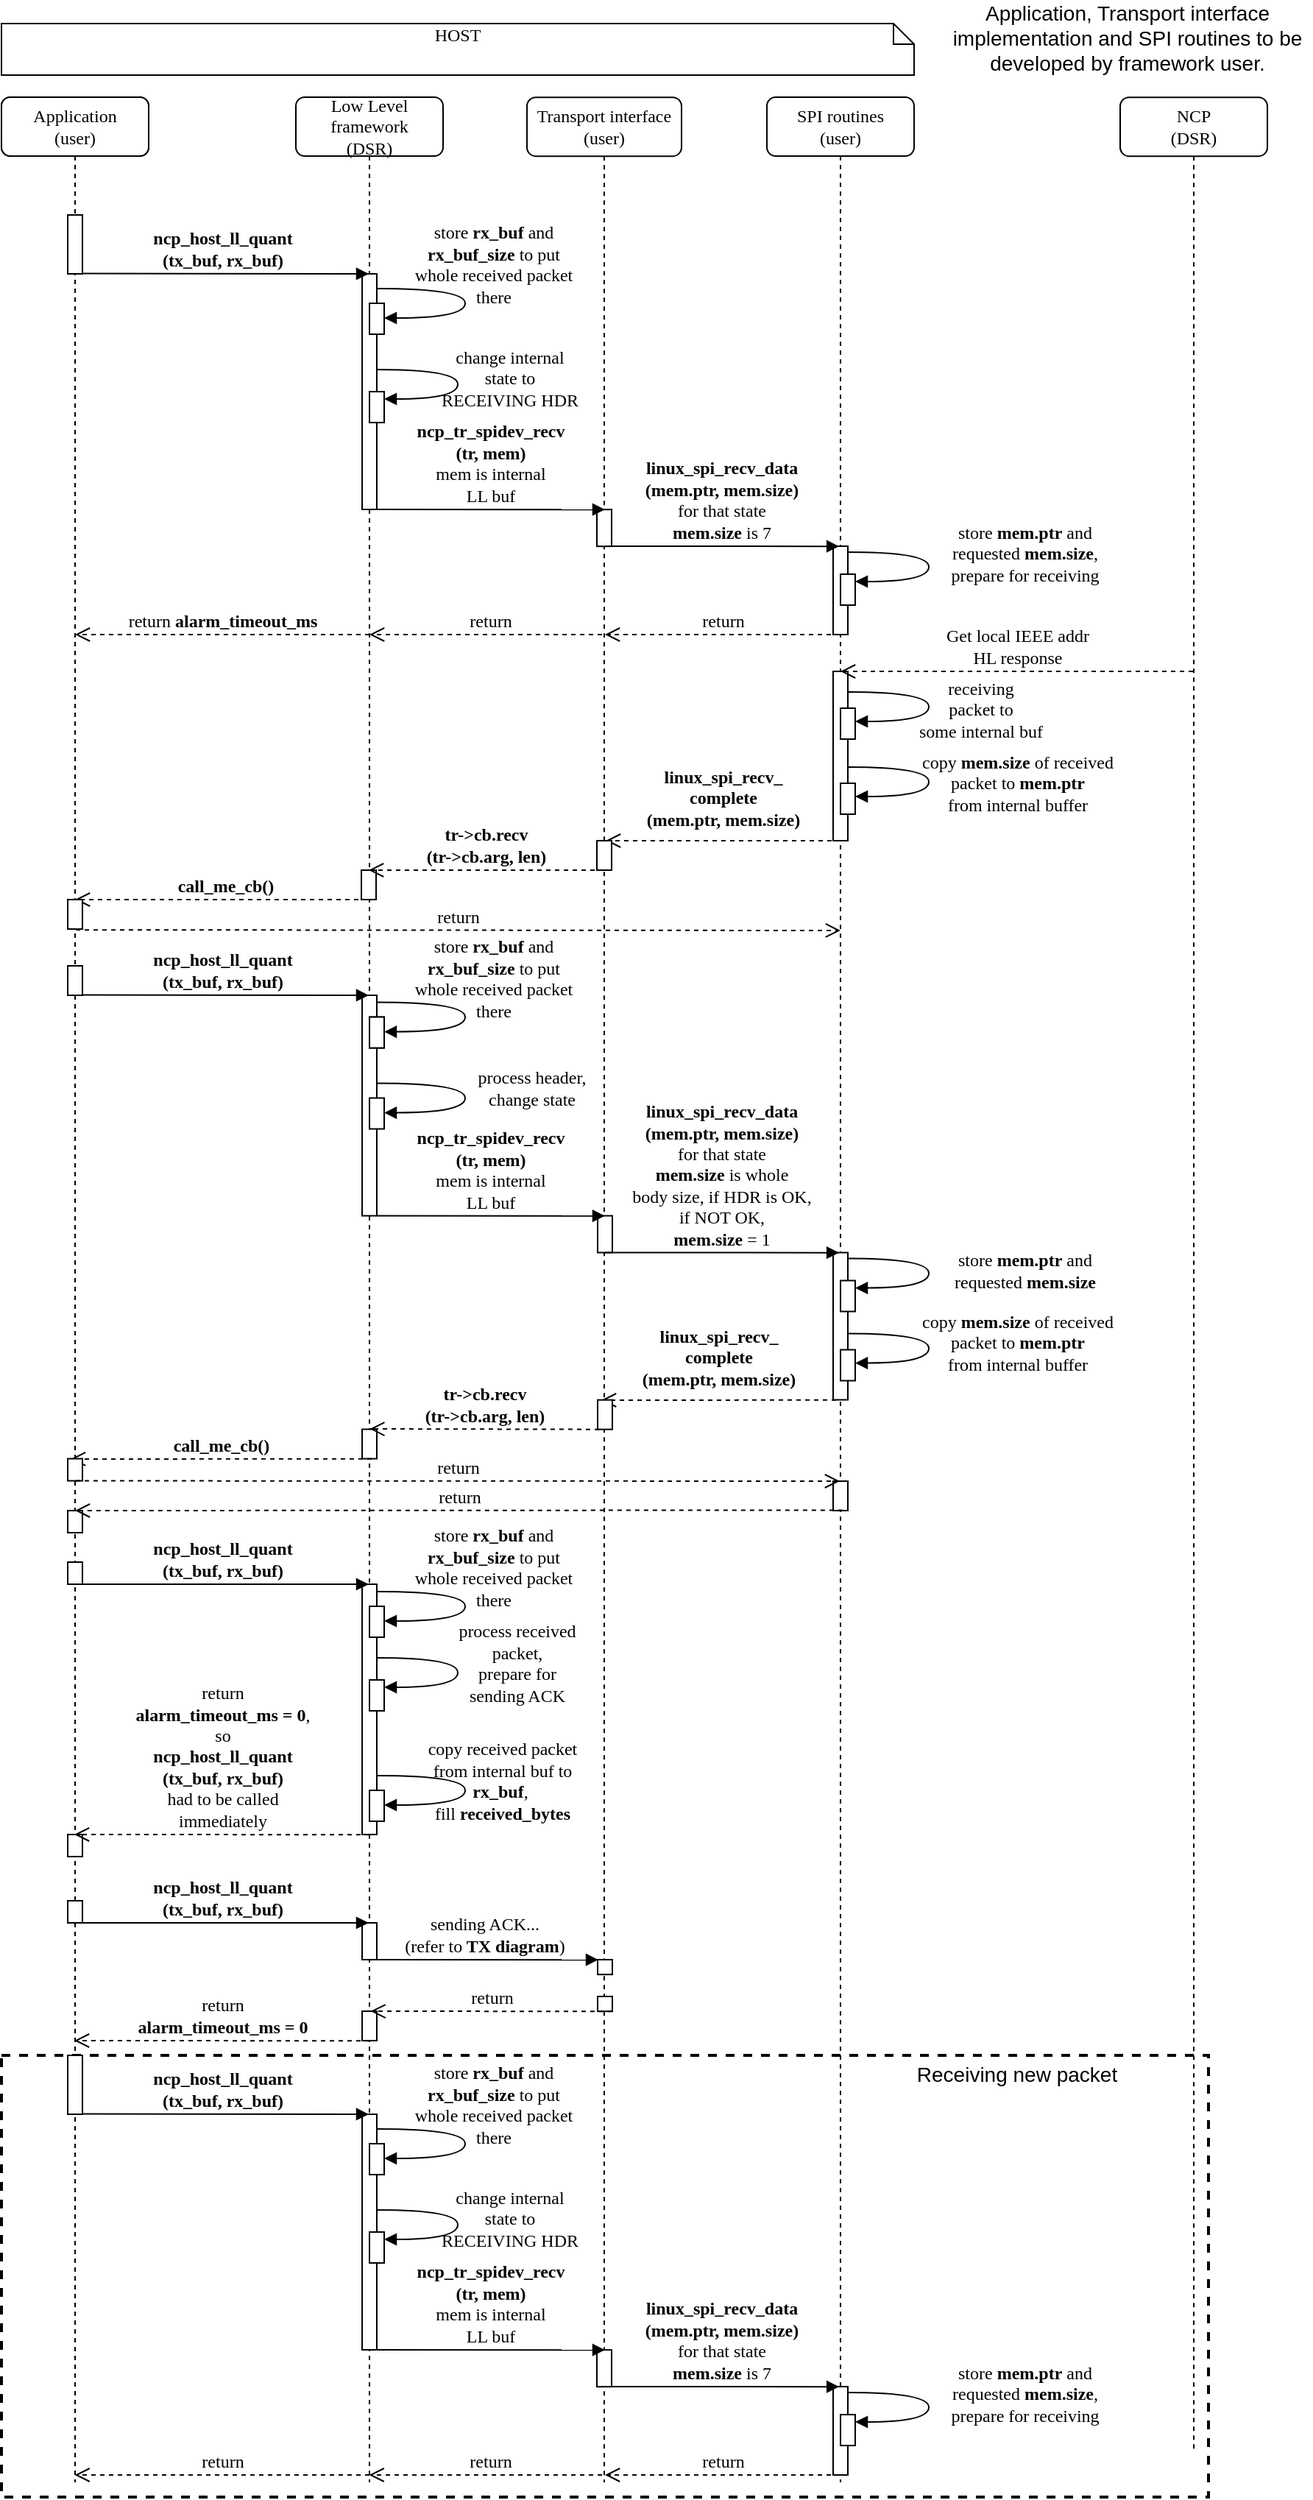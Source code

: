 <mxfile version="13.6.6" type="device"><diagram name="Page-1" id="13e1069c-82ec-6db2-03f1-153e76fe0fe0"><mxGraphModel dx="1253" dy="683" grid="1" gridSize="5" guides="1" tooltips="1" connect="1" arrows="1" fold="1" page="1" pageScale="1" pageWidth="1100" pageHeight="850" background="#ffffff" math="0" shadow="0"><root><mxCell id="0"/><mxCell id="1" parent="0"/><mxCell id="OqRD9WkaIfHdgMOBqhtk-56" value="" style="rounded=0;whiteSpace=wrap;html=1;dashed=1;fillColor=none;strokeWidth=2;" vertex="1" parent="1"><mxGeometry x="40" y="1410" width="820" height="300" as="geometry"/></mxCell><mxCell id="7baba1c4bc27f4b0-4" value="SPI routines&lt;br&gt;(user)" style="shape=umlLifeline;perimeter=lifelinePerimeter;whiteSpace=wrap;html=1;container=1;collapsible=0;recursiveResize=0;outlineConnect=0;rounded=1;shadow=0;comic=0;labelBackgroundColor=none;strokeWidth=1;fontFamily=Verdana;fontSize=12;align=center;" parent="1" vertex="1"><mxGeometry x="560" y="80" width="100" height="1620" as="geometry"/></mxCell><mxCell id="I-22wLJtSYFneqqiPyj4-12" value="" style="html=1;points=[];perimeter=orthogonalPerimeter;rounded=0;shadow=0;comic=0;labelBackgroundColor=none;strokeWidth=1;fontFamily=Verdana;fontSize=12;align=center;" parent="7baba1c4bc27f4b0-4" vertex="1"><mxGeometry x="45" y="305.0" width="10" height="60" as="geometry"/></mxCell><mxCell id="YpEiBDTqRMlAWNxlWlU1-10" value="" style="html=1;points=[];perimeter=orthogonalPerimeter;rounded=0;shadow=0;comic=0;labelBackgroundColor=none;strokeWidth=1;fontFamily=Verdana;fontSize=12;align=center;" parent="7baba1c4bc27f4b0-4" vertex="1"><mxGeometry x="45" y="390" width="10" height="115" as="geometry"/></mxCell><mxCell id="YpEiBDTqRMlAWNxlWlU1-11" value="receiving&lt;br&gt;packet to &lt;br&gt;some internal buf" style="html=1;verticalAlign=bottom;endArrow=block;labelBackgroundColor=none;fontFamily=Verdana;fontSize=12;elbow=vertical;edgeStyle=orthogonalEdgeStyle;curved=1;exitX=1.038;exitY=0.345;exitPerimeter=0;entryX=1;entryY=0.238;entryDx=0;entryDy=0;entryPerimeter=0;" parent="7baba1c4bc27f4b0-4" edge="1"><mxGeometry x="0.198" y="38" relative="1" as="geometry"><mxPoint x="55.333" y="404.0" as="sourcePoint"/><mxPoint x="60.0" y="423.998" as="targetPoint"/><Array as="points"><mxPoint x="110" y="404"/><mxPoint x="110" y="424"/></Array><mxPoint x="35" y="-22" as="offset"/></mxGeometry></mxCell><mxCell id="YpEiBDTqRMlAWNxlWlU1-12" value="" style="html=1;points=[];perimeter=orthogonalPerimeter;rounded=0;shadow=0;comic=0;labelBackgroundColor=none;strokeWidth=1;fontFamily=Verdana;fontSize=12;align=center;" parent="7baba1c4bc27f4b0-4" vertex="1"><mxGeometry x="50" y="415" width="10" height="21" as="geometry"/></mxCell><mxCell id="YpEiBDTqRMlAWNxlWlU1-13" value="copy &lt;b&gt;mem.size&lt;/b&gt; of received &lt;br&gt;packet to &lt;b&gt;mem.ptr&lt;/b&gt;&lt;br&gt;from internal buffer" style="html=1;verticalAlign=bottom;endArrow=block;labelBackgroundColor=none;fontFamily=Verdana;fontSize=12;elbow=vertical;edgeStyle=orthogonalEdgeStyle;curved=1;exitX=1.038;exitY=0.345;exitPerimeter=0;entryX=1;entryY=0.238;entryDx=0;entryDy=0;entryPerimeter=0;" parent="7baba1c4bc27f4b0-4" edge="1"><mxGeometry x="0.198" y="62" relative="1" as="geometry"><mxPoint x="55.333" y="455.0" as="sourcePoint"/><mxPoint x="60.0" y="474.998" as="targetPoint"/><Array as="points"><mxPoint x="110" y="455"/><mxPoint x="110" y="475"/></Array><mxPoint x="60" y="-47" as="offset"/></mxGeometry></mxCell><mxCell id="YpEiBDTqRMlAWNxlWlU1-14" value="" style="html=1;points=[];perimeter=orthogonalPerimeter;rounded=0;shadow=0;comic=0;labelBackgroundColor=none;strokeWidth=1;fontFamily=Verdana;fontSize=12;align=center;" parent="7baba1c4bc27f4b0-4" vertex="1"><mxGeometry x="50" y="466" width="10" height="21" as="geometry"/></mxCell><mxCell id="YpEiBDTqRMlAWNxlWlU1-76" value="" style="html=1;points=[];perimeter=orthogonalPerimeter;rounded=0;shadow=0;comic=0;labelBackgroundColor=none;strokeWidth=1;fontFamily=Verdana;fontSize=12;align=center;" parent="7baba1c4bc27f4b0-4" vertex="1"><mxGeometry x="45" y="940" width="10" height="20" as="geometry"/></mxCell><mxCell id="7baba1c4bc27f4b0-8" value="Application&lt;br&gt;(user)" style="shape=umlLifeline;perimeter=lifelinePerimeter;whiteSpace=wrap;html=1;container=1;collapsible=0;recursiveResize=0;outlineConnect=0;rounded=1;shadow=0;comic=0;labelBackgroundColor=none;strokeWidth=1;fontFamily=Verdana;fontSize=12;align=center;" parent="1" vertex="1"><mxGeometry x="40" y="80" width="100" height="1145" as="geometry"/></mxCell><mxCell id="r6zLQFX7R0wuCpWEGuFj-1" value="" style="html=1;points=[];perimeter=orthogonalPerimeter;rounded=0;shadow=0;comic=0;labelBackgroundColor=none;strokeWidth=1;fontFamily=Verdana;fontSize=12;align=center;" parent="7baba1c4bc27f4b0-8" vertex="1"><mxGeometry x="45" y="80" width="10" height="40" as="geometry"/></mxCell><mxCell id="YpEiBDTqRMlAWNxlWlU1-20" value="" style="html=1;points=[];perimeter=orthogonalPerimeter;rounded=0;shadow=0;comic=0;labelBackgroundColor=none;strokeWidth=1;fontFamily=Verdana;fontSize=12;align=center;" parent="7baba1c4bc27f4b0-8" vertex="1"><mxGeometry x="45" y="545" width="10" height="20" as="geometry"/></mxCell><mxCell id="7baba1c4bc27f4b0-2" value="Low Level framework&lt;br&gt;(DSR)" style="shape=umlLifeline;perimeter=lifelinePerimeter;whiteSpace=wrap;html=1;container=1;collapsible=0;recursiveResize=0;outlineConnect=0;rounded=1;shadow=0;comic=0;labelBackgroundColor=none;strokeWidth=1;fontFamily=Verdana;fontSize=12;align=center;" parent="1" vertex="1"><mxGeometry x="240" y="80" width="100" height="1620" as="geometry"/></mxCell><mxCell id="I-22wLJtSYFneqqiPyj4-1" value="" style="html=1;points=[];perimeter=orthogonalPerimeter;rounded=0;shadow=0;comic=0;labelBackgroundColor=none;strokeWidth=1;fontFamily=Verdana;fontSize=12;align=center;" parent="7baba1c4bc27f4b0-2" vertex="1"><mxGeometry x="45" y="120" width="10" height="160" as="geometry"/></mxCell><mxCell id="I-22wLJtSYFneqqiPyj4-2" value="" style="html=1;points=[];perimeter=orthogonalPerimeter;rounded=0;shadow=0;comic=0;labelBackgroundColor=none;strokeWidth=1;fontFamily=Verdana;fontSize=12;align=center;" parent="7baba1c4bc27f4b0-2" vertex="1"><mxGeometry x="50" y="140" width="10" height="21" as="geometry"/></mxCell><mxCell id="I-22wLJtSYFneqqiPyj4-3" value="store &lt;b&gt;rx_buf&lt;/b&gt; and &lt;br&gt;&lt;b&gt;rx_buf_size&lt;/b&gt; to put &lt;br&gt;whole received packet &lt;br&gt;there" style="html=1;verticalAlign=bottom;endArrow=block;labelBackgroundColor=none;fontFamily=Verdana;fontSize=12;elbow=vertical;edgeStyle=orthogonalEdgeStyle;curved=1;exitX=1.038;exitY=0.345;exitPerimeter=0;" parent="7baba1c4bc27f4b0-2" edge="1"><mxGeometry x="0.192" y="-21" relative="1" as="geometry"><mxPoint x="55.333" y="130.0" as="sourcePoint"/><mxPoint x="60" y="150" as="targetPoint"/><Array as="points"><mxPoint x="115" y="130"/><mxPoint x="115" y="150"/></Array><mxPoint x="20" y="16" as="offset"/></mxGeometry></mxCell><mxCell id="YpEiBDTqRMlAWNxlWlU1-1" value="" style="html=1;points=[];perimeter=orthogonalPerimeter;rounded=0;shadow=0;comic=0;labelBackgroundColor=none;strokeWidth=1;fontFamily=Verdana;fontSize=12;align=center;" parent="7baba1c4bc27f4b0-2" vertex="1"><mxGeometry x="50" y="200" width="10" height="21" as="geometry"/></mxCell><mxCell id="OqRD9WkaIfHdgMOBqhtk-17" value="" style="html=1;points=[];perimeter=orthogonalPerimeter;rounded=0;shadow=0;comic=0;labelBackgroundColor=none;strokeWidth=1;fontFamily=Verdana;fontSize=12;align=center;" vertex="1" parent="7baba1c4bc27f4b0-2"><mxGeometry x="45" y="1300" width="10" height="20" as="geometry"/></mxCell><mxCell id="7baba1c4bc27f4b0-3" value="Transport interface&lt;br&gt;(user)" style="shape=umlLifeline;perimeter=lifelinePerimeter;whiteSpace=wrap;html=1;container=1;collapsible=0;recursiveResize=0;outlineConnect=0;rounded=1;shadow=0;comic=0;labelBackgroundColor=none;strokeWidth=1;fontFamily=Verdana;fontSize=12;align=center;" parent="1" vertex="1"><mxGeometry x="397" y="80.08" width="105" height="1619.92" as="geometry"/></mxCell><mxCell id="I-22wLJtSYFneqqiPyj4-7" value="" style="html=1;points=[];perimeter=orthogonalPerimeter;rounded=0;shadow=0;comic=0;labelBackgroundColor=none;strokeWidth=1;fontFamily=Verdana;fontSize=12;align=center;" parent="7baba1c4bc27f4b0-3" vertex="1"><mxGeometry x="47.5" y="280.0" width="10" height="25" as="geometry"/></mxCell><mxCell id="OqRD9WkaIfHdgMOBqhtk-14" value="" style="html=1;points=[];perimeter=orthogonalPerimeter;rounded=0;shadow=0;comic=0;labelBackgroundColor=none;strokeWidth=1;fontFamily=Verdana;fontSize=12;align=center;" vertex="1" parent="7baba1c4bc27f4b0-3"><mxGeometry x="48" y="1264.92" width="10" height="10.08" as="geometry"/></mxCell><mxCell id="OqRD9WkaIfHdgMOBqhtk-20" value="" style="html=1;points=[];perimeter=orthogonalPerimeter;rounded=0;shadow=0;comic=0;labelBackgroundColor=none;strokeWidth=1;fontFamily=Verdana;fontSize=12;align=center;" vertex="1" parent="7baba1c4bc27f4b0-3"><mxGeometry x="48" y="1289.92" width="10" height="10.08" as="geometry"/></mxCell><mxCell id="7baba1c4bc27f4b0-14" value="&lt;div&gt;&lt;b&gt;ncp_host_ll_quant&lt;/b&gt;&lt;/div&gt;&lt;div&gt;&lt;b&gt;(tx_buf, rx_buf)&lt;/b&gt;&lt;/div&gt;" style="html=1;verticalAlign=bottom;endArrow=block;labelBackgroundColor=none;fontFamily=Verdana;fontSize=12;edgeStyle=elbowEdgeStyle;elbow=vertical;" parent="1" target="7baba1c4bc27f4b0-2" edge="1"><mxGeometry relative="1" as="geometry"><mxPoint x="90" y="199.765" as="sourcePoint"/><mxPoint x="240" y="200.0" as="targetPoint"/></mxGeometry></mxCell><mxCell id="7baba1c4bc27f4b0-40" value="HOST" style="shape=note;whiteSpace=wrap;html=1;size=14;verticalAlign=top;align=center;spacingTop=-6;rounded=0;shadow=0;comic=0;labelBackgroundColor=none;strokeWidth=1;fontFamily=Verdana;fontSize=12" parent="1" vertex="1"><mxGeometry x="40" y="30" width="620" height="35" as="geometry"/></mxCell><mxCell id="I-22wLJtSYFneqqiPyj4-4" value="&lt;b&gt;ncp_tr_spidev_recv&lt;br&gt;(tr, mem)&lt;/b&gt;&lt;br&gt;mem is internal &lt;br&gt;LL buf" style="html=1;verticalAlign=bottom;endArrow=block;labelBackgroundColor=none;fontFamily=Verdana;fontSize=12;edgeStyle=elbowEdgeStyle;elbow=vertical;exitX=0.54;exitY=0.999;exitDx=0;exitDy=0;exitPerimeter=0;" parent="1" edge="1"><mxGeometry relative="1" as="geometry"><mxPoint x="295.0" y="360.005" as="sourcePoint"/><mxPoint x="450" y="360" as="targetPoint"/><Array as="points"><mxPoint x="334.6" y="360.08"/></Array></mxGeometry></mxCell><mxCell id="I-22wLJtSYFneqqiPyj4-10" value="&lt;b&gt;linux_spi_recv_data&lt;br&gt;(mem.ptr, mem.size)&lt;/b&gt;&lt;br&gt;for that state&lt;br&gt;&lt;b&gt;mem.size&lt;/b&gt; is 7" style="html=1;verticalAlign=bottom;endArrow=block;labelBackgroundColor=none;fontFamily=Verdana;fontSize=12;edgeStyle=elbowEdgeStyle;elbow=vertical;exitX=0.54;exitY=0.999;exitDx=0;exitDy=0;exitPerimeter=0;" parent="1" edge="1"><mxGeometry relative="1" as="geometry"><mxPoint x="450.0" y="385.005" as="sourcePoint"/><mxPoint x="609.1" y="385.08" as="targetPoint"/><Array as="points"><mxPoint x="489.6" y="385.08"/></Array></mxGeometry></mxCell><mxCell id="I-22wLJtSYFneqqiPyj4-15" value="&lt;b&gt;linux_spi_recv_&lt;br&gt;complete&lt;br&gt;(mem.ptr, mem.size)&lt;/b&gt;" style="html=1;verticalAlign=bottom;endArrow=open;dashed=1;endSize=8;labelBackgroundColor=none;fontFamily=Verdana;fontSize=12;edgeStyle=elbowEdgeStyle;elbow=vertical;" parent="1" edge="1"><mxGeometry x="0.003" y="-5" relative="1" as="geometry"><mxPoint x="450.5" y="585.05" as="targetPoint"/><Array as="points"/><mxPoint x="610" y="585.05" as="sourcePoint"/><mxPoint as="offset"/></mxGeometry></mxCell><mxCell id="I-22wLJtSYFneqqiPyj4-29" value="&lt;div&gt;Application, Transport interface implementation and SPI routines to be developed by framework user.&lt;/div&gt;&lt;div&gt;&lt;br&gt;&lt;/div&gt;" style="text;html=1;strokeColor=none;fillColor=none;align=center;verticalAlign=middle;whiteSpace=wrap;rounded=0;fontSize=14;" parent="1" vertex="1"><mxGeometry x="680" y="37.5" width="250" height="20" as="geometry"/></mxCell><mxCell id="YpEiBDTqRMlAWNxlWlU1-2" value="change internal &lt;br&gt;state to &lt;br&gt;RECEIVING HDR" style="html=1;verticalAlign=bottom;endArrow=block;labelBackgroundColor=none;fontFamily=Verdana;fontSize=12;elbow=vertical;edgeStyle=orthogonalEdgeStyle;curved=1;exitX=1.038;exitY=0.345;exitPerimeter=0;entryX=1;entryY=0.238;entryDx=0;entryDy=0;entryPerimeter=0;" parent="1" target="YpEiBDTqRMlAWNxlWlU1-1" edge="1"><mxGeometry x="0.198" y="36" relative="1" as="geometry"><mxPoint x="295.333" y="265.0" as="sourcePoint"/><mxPoint x="300" y="295.0" as="targetPoint"/><Array as="points"><mxPoint x="350" y="265"/><mxPoint x="350" y="285"/></Array><mxPoint x="35" y="-26" as="offset"/></mxGeometry></mxCell><mxCell id="YpEiBDTqRMlAWNxlWlU1-5" value="" style="html=1;points=[];perimeter=orthogonalPerimeter;rounded=0;shadow=0;comic=0;labelBackgroundColor=none;strokeWidth=1;fontFamily=Verdana;fontSize=12;align=center;" parent="1" vertex="1"><mxGeometry x="610" y="404" width="10" height="21" as="geometry"/></mxCell><mxCell id="YpEiBDTqRMlAWNxlWlU1-6" value="store &lt;b&gt;mem.ptr&lt;/b&gt; and &lt;br&gt;requested &lt;b&gt;mem.size&lt;/b&gt;,&lt;br&gt;prepare for receiving" style="html=1;verticalAlign=bottom;endArrow=block;labelBackgroundColor=none;fontFamily=Verdana;fontSize=12;elbow=vertical;edgeStyle=orthogonalEdgeStyle;curved=1;exitX=1.038;exitY=0.345;exitPerimeter=0;entryX=1;entryY=0.238;entryDx=0;entryDy=0;entryPerimeter=0;" parent="1" target="YpEiBDTqRMlAWNxlWlU1-5" edge="1"><mxGeometry x="0.198" y="65" relative="1" as="geometry"><mxPoint x="615.333" y="389.0" as="sourcePoint"/><mxPoint x="620" y="419.0" as="targetPoint"/><Array as="points"><mxPoint x="670" y="389"/><mxPoint x="670" y="409"/></Array><mxPoint x="65" y="-60" as="offset"/></mxGeometry></mxCell><mxCell id="YpEiBDTqRMlAWNxlWlU1-7" value="NCP&lt;br&gt;(DSR)" style="shape=umlLifeline;perimeter=lifelinePerimeter;whiteSpace=wrap;html=1;container=1;collapsible=0;recursiveResize=0;outlineConnect=0;rounded=1;shadow=0;comic=0;labelBackgroundColor=none;strokeWidth=1;fontFamily=Verdana;fontSize=12;align=center;" parent="1" vertex="1"><mxGeometry x="800" y="80.08" width="100" height="1599.92" as="geometry"/></mxCell><mxCell id="YpEiBDTqRMlAWNxlWlU1-9" value="&lt;div&gt;Get local IEEE addr &lt;br&gt;&lt;/div&gt;HL response" style="html=1;verticalAlign=bottom;endArrow=open;dashed=1;endSize=8;labelBackgroundColor=none;fontFamily=Verdana;fontSize=12;edgeStyle=elbowEdgeStyle;elbow=vertical;" parent="1" target="7baba1c4bc27f4b0-4" edge="1"><mxGeometry relative="1" as="geometry"><mxPoint x="690" y="470.05" as="targetPoint"/><Array as="points"/><mxPoint x="849.5" y="470.05" as="sourcePoint"/></mxGeometry></mxCell><mxCell id="I-22wLJtSYFneqqiPyj4-20" value="" style="html=1;points=[];perimeter=orthogonalPerimeter;rounded=0;shadow=0;comic=0;labelBackgroundColor=none;strokeWidth=1;fontFamily=Verdana;fontSize=12;align=center;" parent="1" vertex="1"><mxGeometry x="284.5" y="605" width="10" height="20" as="geometry"/></mxCell><mxCell id="I-22wLJtSYFneqqiPyj4-16" value="" style="html=1;points=[];perimeter=orthogonalPerimeter;rounded=0;shadow=0;comic=0;labelBackgroundColor=none;strokeWidth=1;fontFamily=Verdana;fontSize=12;align=center;" parent="1" vertex="1"><mxGeometry x="444.5" y="585" width="10" height="20" as="geometry"/></mxCell><mxCell id="I-22wLJtSYFneqqiPyj4-19" value="&lt;b&gt;tr-&amp;gt;cb.recv&lt;br&gt;(tr-&amp;gt;cb.arg, len)&lt;/b&gt;" style="html=1;verticalAlign=bottom;endArrow=open;dashed=1;endSize=8;labelBackgroundColor=none;fontFamily=Verdana;fontSize=12;edgeStyle=elbowEdgeStyle;elbow=vertical;" parent="1" edge="1"><mxGeometry relative="1" as="geometry"><mxPoint x="289.5" y="605.0" as="targetPoint"/><Array as="points"/><mxPoint x="449" y="605.0" as="sourcePoint"/></mxGeometry></mxCell><mxCell id="I-22wLJtSYFneqqiPyj4-21" value="&lt;b&gt;call_me_cb()&lt;/b&gt;" style="html=1;verticalAlign=bottom;endArrow=open;dashed=1;endSize=8;labelBackgroundColor=none;fontFamily=Verdana;fontSize=12;edgeStyle=elbowEdgeStyle;elbow=vertical;entryX=0.5;entryY=0;entryDx=0;entryDy=0;entryPerimeter=0;" parent="1" edge="1"><mxGeometry relative="1" as="geometry"><mxPoint x="90" y="625.0" as="targetPoint"/><Array as="points"/><mxPoint x="294.5" y="625.0" as="sourcePoint"/></mxGeometry></mxCell><mxCell id="YpEiBDTqRMlAWNxlWlU1-40" value="Application&lt;br&gt;(user)" style="shape=umlLifeline;perimeter=lifelinePerimeter;whiteSpace=wrap;html=1;container=1;collapsible=0;recursiveResize=0;outlineConnect=0;rounded=1;shadow=0;comic=0;labelBackgroundColor=none;strokeWidth=1;fontFamily=Verdana;fontSize=12;align=center;" parent="1" vertex="1"><mxGeometry x="40" y="80" width="100" height="1620" as="geometry"/></mxCell><mxCell id="YpEiBDTqRMlAWNxlWlU1-41" value="" style="html=1;points=[];perimeter=orthogonalPerimeter;rounded=0;shadow=0;comic=0;labelBackgroundColor=none;strokeWidth=1;fontFamily=Verdana;fontSize=12;align=center;" parent="YpEiBDTqRMlAWNxlWlU1-40" vertex="1"><mxGeometry x="45" y="80" width="10" height="40" as="geometry"/></mxCell><mxCell id="YpEiBDTqRMlAWNxlWlU1-43" value="" style="html=1;points=[];perimeter=orthogonalPerimeter;rounded=0;shadow=0;comic=0;labelBackgroundColor=none;strokeWidth=1;fontFamily=Verdana;fontSize=12;align=center;" parent="YpEiBDTqRMlAWNxlWlU1-40" vertex="1"><mxGeometry x="45" y="545" width="10" height="20" as="geometry"/></mxCell><mxCell id="YpEiBDTqRMlAWNxlWlU1-78" value="" style="html=1;points=[];perimeter=orthogonalPerimeter;rounded=0;shadow=0;comic=0;labelBackgroundColor=none;strokeWidth=1;fontFamily=Verdana;fontSize=12;align=center;" parent="YpEiBDTqRMlAWNxlWlU1-40" vertex="1"><mxGeometry x="45" y="960" width="10" height="15" as="geometry"/></mxCell><mxCell id="YpEiBDTqRMlAWNxlWlU1-72" value="" style="html=1;points=[];perimeter=orthogonalPerimeter;rounded=0;shadow=0;comic=0;labelBackgroundColor=none;strokeWidth=1;fontFamily=Verdana;fontSize=12;align=center;" parent="YpEiBDTqRMlAWNxlWlU1-40" vertex="1"><mxGeometry x="45" y="1180" width="10" height="15" as="geometry"/></mxCell><mxCell id="YpEiBDTqRMlAWNxlWlU1-64" value="return" style="html=1;verticalAlign=bottom;endArrow=open;dashed=1;endSize=8;labelBackgroundColor=none;fontFamily=Verdana;fontSize=12;edgeStyle=elbowEdgeStyle;elbow=vertical;" parent="1" edge="1"><mxGeometry relative="1" as="geometry"><mxPoint x="450" y="445" as="targetPoint"/><Array as="points"/><mxPoint x="609.5" y="445" as="sourcePoint"/></mxGeometry></mxCell><mxCell id="YpEiBDTqRMlAWNxlWlU1-65" value="return" style="html=1;verticalAlign=bottom;endArrow=open;dashed=1;endSize=8;labelBackgroundColor=none;fontFamily=Verdana;fontSize=12;edgeStyle=elbowEdgeStyle;elbow=vertical;" parent="1" target="7baba1c4bc27f4b0-2" edge="1"><mxGeometry relative="1" as="geometry"><mxPoint x="294.5" y="445" as="targetPoint"/><Array as="points"/><mxPoint x="454" y="445" as="sourcePoint"/></mxGeometry></mxCell><mxCell id="YpEiBDTqRMlAWNxlWlU1-66" value="return &lt;b&gt;alarm_timeout_ms&lt;/b&gt;" style="html=1;verticalAlign=bottom;endArrow=open;dashed=1;endSize=8;labelBackgroundColor=none;fontFamily=Verdana;fontSize=12;edgeStyle=elbowEdgeStyle;elbow=vertical;" parent="1" target="YpEiBDTqRMlAWNxlWlU1-40" edge="1"><mxGeometry relative="1" as="geometry"><mxPoint x="130.5" y="445" as="targetPoint"/><Array as="points"/><mxPoint x="290" y="445" as="sourcePoint"/></mxGeometry></mxCell><mxCell id="YpEiBDTqRMlAWNxlWlU1-19" value="" style="html=1;points=[];perimeter=orthogonalPerimeter;rounded=0;shadow=0;comic=0;labelBackgroundColor=none;strokeWidth=1;fontFamily=Verdana;fontSize=12;align=center;" parent="1" vertex="1"><mxGeometry x="85" y="670" width="10" height="20" as="geometry"/></mxCell><mxCell id="YpEiBDTqRMlAWNxlWlU1-15" value="" style="html=1;points=[];perimeter=orthogonalPerimeter;rounded=0;shadow=0;comic=0;labelBackgroundColor=none;strokeWidth=1;fontFamily=Verdana;fontSize=12;align=center;" parent="1" vertex="1"><mxGeometry x="285" y="690" width="10" height="149.76" as="geometry"/></mxCell><mxCell id="YpEiBDTqRMlAWNxlWlU1-18" value="&lt;div&gt;&lt;b&gt;ncp_host_ll_quant&lt;/b&gt;&lt;/div&gt;&lt;div&gt;&lt;b&gt;(tx_buf, rx_buf)&lt;/b&gt;&lt;/div&gt;" style="html=1;verticalAlign=bottom;endArrow=block;labelBackgroundColor=none;fontFamily=Verdana;fontSize=12;edgeStyle=elbowEdgeStyle;elbow=vertical;" parent="1" edge="1"><mxGeometry relative="1" as="geometry"><mxPoint x="90" y="689.765" as="sourcePoint"/><mxPoint x="289.5" y="690.167" as="targetPoint"/></mxGeometry></mxCell><mxCell id="YpEiBDTqRMlAWNxlWlU1-21" value="" style="html=1;points=[];perimeter=orthogonalPerimeter;rounded=0;shadow=0;comic=0;labelBackgroundColor=none;strokeWidth=1;fontFamily=Verdana;fontSize=12;align=center;" parent="1" vertex="1"><mxGeometry x="290" y="704.76" width="10" height="21" as="geometry"/></mxCell><mxCell id="YpEiBDTqRMlAWNxlWlU1-22" value="store &lt;b&gt;rx_buf&lt;/b&gt; and &lt;br&gt;&lt;b&gt;rx_buf_size&lt;/b&gt; to put &lt;br&gt;whole received packet &lt;br&gt;there" style="html=1;verticalAlign=bottom;endArrow=block;labelBackgroundColor=none;fontFamily=Verdana;fontSize=12;elbow=vertical;edgeStyle=orthogonalEdgeStyle;curved=1;exitX=1.038;exitY=0.345;exitPerimeter=0;" parent="1" edge="1"><mxGeometry x="0.192" y="-21" relative="1" as="geometry"><mxPoint x="295.333" y="694.76" as="sourcePoint"/><mxPoint x="300" y="714.76" as="targetPoint"/><Array as="points"><mxPoint x="355" y="694.76"/><mxPoint x="355" y="714.76"/></Array><mxPoint x="20" y="16" as="offset"/></mxGeometry></mxCell><mxCell id="YpEiBDTqRMlAWNxlWlU1-23" value="" style="html=1;points=[];perimeter=orthogonalPerimeter;rounded=0;shadow=0;comic=0;labelBackgroundColor=none;strokeWidth=1;fontFamily=Verdana;fontSize=12;align=center;" parent="1" vertex="1"><mxGeometry x="290" y="759.76" width="10" height="21" as="geometry"/></mxCell><mxCell id="YpEiBDTqRMlAWNxlWlU1-24" value="process header,&lt;br&gt;change state" style="html=1;verticalAlign=bottom;endArrow=block;labelBackgroundColor=none;fontFamily=Verdana;fontSize=12;elbow=vertical;edgeStyle=orthogonalEdgeStyle;curved=1;exitX=1.038;exitY=0.345;exitPerimeter=0;" parent="1" edge="1"><mxGeometry x="0.183" y="-45" relative="1" as="geometry"><mxPoint x="295.333" y="749.76" as="sourcePoint"/><mxPoint x="300" y="769.76" as="targetPoint"/><Array as="points"><mxPoint x="355" y="749.76"/><mxPoint x="355" y="769.76"/></Array><mxPoint x="45" y="45" as="offset"/></mxGeometry></mxCell><mxCell id="YpEiBDTqRMlAWNxlWlU1-54" value="" style="html=1;points=[];perimeter=orthogonalPerimeter;rounded=0;shadow=0;comic=0;labelBackgroundColor=none;strokeWidth=1;fontFamily=Verdana;fontSize=12;align=center;" parent="1" vertex="1"><mxGeometry x="285" y="1090" width="10" height="170" as="geometry"/></mxCell><mxCell id="YpEiBDTqRMlAWNxlWlU1-61" value="" style="html=1;points=[];perimeter=orthogonalPerimeter;rounded=0;shadow=0;comic=0;labelBackgroundColor=none;strokeWidth=1;fontFamily=Verdana;fontSize=12;align=center;" parent="1" vertex="1"><mxGeometry x="290" y="1230" width="10" height="21" as="geometry"/></mxCell><mxCell id="YpEiBDTqRMlAWNxlWlU1-62" value="copy received packet&lt;br&gt;from internal buf to&lt;br&gt; &lt;b&gt;rx_buf&lt;/b&gt;,&amp;nbsp; &lt;br&gt;fill &lt;b&gt;received_bytes&lt;/b&gt;" style="html=1;verticalAlign=bottom;endArrow=block;labelBackgroundColor=none;fontFamily=Verdana;fontSize=12;elbow=vertical;edgeStyle=orthogonalEdgeStyle;curved=1;exitX=1.038;exitY=0.345;exitPerimeter=0;" parent="1" edge="1"><mxGeometry x="0.183" y="29" relative="1" as="geometry"><mxPoint x="295.333" y="1220" as="sourcePoint"/><mxPoint x="300" y="1240" as="targetPoint"/><Array as="points"><mxPoint x="355" y="1220"/><mxPoint x="355" y="1240"/></Array><mxPoint x="25" y="-14" as="offset"/></mxGeometry></mxCell><mxCell id="YpEiBDTqRMlAWNxlWlU1-35" value="&lt;b&gt;linux_spi_recv_&lt;br&gt;complete&lt;br&gt;(mem.ptr, mem.size)&lt;/b&gt;" style="html=1;verticalAlign=bottom;endArrow=open;dashed=1;endSize=8;labelBackgroundColor=none;fontFamily=Verdana;fontSize=12;edgeStyle=elbowEdgeStyle;elbow=vertical;" parent="1" edge="1"><mxGeometry x="0.003" y="-5" relative="1" as="geometry"><mxPoint x="447.5" y="964.89" as="targetPoint"/><Array as="points"/><mxPoint x="607" y="964.89" as="sourcePoint"/><mxPoint as="offset"/></mxGeometry></mxCell><mxCell id="YpEiBDTqRMlAWNxlWlU1-36" value="" style="html=1;points=[];perimeter=orthogonalPerimeter;rounded=0;shadow=0;comic=0;labelBackgroundColor=none;strokeWidth=1;fontFamily=Verdana;fontSize=12;align=center;" parent="1" vertex="1"><mxGeometry x="285" y="984.76" width="10" height="20" as="geometry"/></mxCell><mxCell id="YpEiBDTqRMlAWNxlWlU1-37" value="" style="html=1;points=[];perimeter=orthogonalPerimeter;rounded=0;shadow=0;comic=0;labelBackgroundColor=none;strokeWidth=1;fontFamily=Verdana;fontSize=12;align=center;" parent="1" vertex="1"><mxGeometry x="445" y="964.84" width="10" height="20" as="geometry"/></mxCell><mxCell id="YpEiBDTqRMlAWNxlWlU1-38" value="&lt;b&gt;tr-&amp;gt;cb.recv&lt;br&gt;(tr-&amp;gt;cb.arg, len)&lt;/b&gt;" style="html=1;verticalAlign=bottom;endArrow=open;dashed=1;endSize=8;labelBackgroundColor=none;fontFamily=Verdana;fontSize=12;edgeStyle=elbowEdgeStyle;elbow=vertical;entryX=0.514;entryY=-0.036;entryDx=0;entryDy=0;entryPerimeter=0;" parent="1" target="YpEiBDTqRMlAWNxlWlU1-36" edge="1"><mxGeometry relative="1" as="geometry"><mxPoint x="295" y="985" as="targetPoint"/><Array as="points"/><mxPoint x="446" y="984.84" as="sourcePoint"/></mxGeometry></mxCell><mxCell id="YpEiBDTqRMlAWNxlWlU1-39" value="&lt;b&gt;call_me_cb()&lt;/b&gt;" style="html=1;verticalAlign=bottom;endArrow=open;dashed=1;endSize=8;labelBackgroundColor=none;fontFamily=Verdana;fontSize=12;edgeStyle=elbowEdgeStyle;elbow=vertical;entryX=0.5;entryY=0;entryDx=0;entryDy=0;entryPerimeter=0;" parent="1" edge="1"><mxGeometry relative="1" as="geometry"><mxPoint x="87" y="1004.84" as="targetPoint"/><Array as="points"/><mxPoint x="291.5" y="1004.84" as="sourcePoint"/></mxGeometry></mxCell><mxCell id="YpEiBDTqRMlAWNxlWlU1-25" value="" style="html=1;points=[];perimeter=orthogonalPerimeter;rounded=0;shadow=0;comic=0;labelBackgroundColor=none;strokeWidth=1;fontFamily=Verdana;fontSize=12;align=center;" parent="1" vertex="1"><mxGeometry x="445" y="839.76" width="10" height="25" as="geometry"/></mxCell><mxCell id="YpEiBDTqRMlAWNxlWlU1-26" value="" style="html=1;points=[];perimeter=orthogonalPerimeter;rounded=0;shadow=0;comic=0;labelBackgroundColor=none;strokeWidth=1;fontFamily=Verdana;fontSize=12;align=center;" parent="1" vertex="1"><mxGeometry x="605" y="864.76" width="10" height="100" as="geometry"/></mxCell><mxCell id="YpEiBDTqRMlAWNxlWlU1-27" value="&lt;b&gt;ncp_tr_spidev_recv&lt;br&gt;(tr, mem)&lt;/b&gt;&lt;br&gt;mem is internal &lt;br&gt;LL buf" style="html=1;verticalAlign=bottom;endArrow=block;labelBackgroundColor=none;fontFamily=Verdana;fontSize=12;edgeStyle=elbowEdgeStyle;elbow=vertical;exitX=0.54;exitY=0.999;exitDx=0;exitDy=0;exitPerimeter=0;" parent="1" edge="1"><mxGeometry relative="1" as="geometry"><mxPoint x="295" y="839.765" as="sourcePoint"/><mxPoint x="450" y="839.76" as="targetPoint"/><Array as="points"><mxPoint x="334.6" y="839.84"/></Array></mxGeometry></mxCell><mxCell id="YpEiBDTqRMlAWNxlWlU1-28" value="&lt;b&gt;linux_spi_recv_data&lt;br&gt;(mem.ptr, mem.size)&lt;/b&gt;&lt;br&gt;for that state&lt;br&gt;&lt;b&gt;mem.size&lt;/b&gt; is whole &lt;br&gt;body size, if HDR is OK,&lt;br&gt;if NOT OK,&lt;br&gt;&lt;b&gt;mem.size&lt;/b&gt; = 1" style="html=1;verticalAlign=bottom;endArrow=block;labelBackgroundColor=none;fontFamily=Verdana;fontSize=12;edgeStyle=elbowEdgeStyle;elbow=vertical;exitX=0.54;exitY=0.999;exitDx=0;exitDy=0;exitPerimeter=0;" parent="1" edge="1"><mxGeometry relative="1" as="geometry"><mxPoint x="450" y="864.765" as="sourcePoint"/><mxPoint x="609.1" y="864.84" as="targetPoint"/><Array as="points"><mxPoint x="489.6" y="864.84"/></Array></mxGeometry></mxCell><mxCell id="YpEiBDTqRMlAWNxlWlU1-29" value="" style="html=1;points=[];perimeter=orthogonalPerimeter;rounded=0;shadow=0;comic=0;labelBackgroundColor=none;strokeWidth=1;fontFamily=Verdana;fontSize=12;align=center;" parent="1" vertex="1"><mxGeometry x="610" y="883.76" width="10" height="21" as="geometry"/></mxCell><mxCell id="YpEiBDTqRMlAWNxlWlU1-30" value="store &lt;b&gt;mem.ptr&lt;/b&gt; and &lt;br&gt;requested &lt;b&gt;mem.size&lt;/b&gt;" style="html=1;verticalAlign=bottom;endArrow=block;labelBackgroundColor=none;fontFamily=Verdana;fontSize=12;elbow=vertical;edgeStyle=orthogonalEdgeStyle;curved=1;exitX=1.038;exitY=0.345;exitPerimeter=0;entryX=1;entryY=0.238;entryDx=0;entryDy=0;entryPerimeter=0;" parent="1" target="YpEiBDTqRMlAWNxlWlU1-29" edge="1"><mxGeometry x="0.198" y="65" relative="1" as="geometry"><mxPoint x="615.333" y="868.76" as="sourcePoint"/><mxPoint x="620" y="898.76" as="targetPoint"/><Array as="points"><mxPoint x="670" y="868.76"/><mxPoint x="670" y="888.76"/></Array><mxPoint x="65" y="-60" as="offset"/></mxGeometry></mxCell><mxCell id="YpEiBDTqRMlAWNxlWlU1-33" value="copy &lt;b&gt;mem.size&lt;/b&gt; of received &lt;br&gt;packet to &lt;b&gt;mem.ptr&lt;/b&gt;&lt;br&gt;from internal buffer" style="html=1;verticalAlign=bottom;endArrow=block;labelBackgroundColor=none;fontFamily=Verdana;fontSize=12;elbow=vertical;edgeStyle=orthogonalEdgeStyle;curved=1;exitX=1.038;exitY=0.345;exitPerimeter=0;entryX=1;entryY=0.238;entryDx=0;entryDy=0;entryPerimeter=0;" parent="1" edge="1"><mxGeometry x="0.198" y="61" relative="1" as="geometry"><mxPoint x="615.333" y="919.76" as="sourcePoint"/><mxPoint x="620.0" y="939.758" as="targetPoint"/><Array as="points"><mxPoint x="670" y="919.76"/><mxPoint x="670" y="939.76"/></Array><mxPoint x="60" y="-51" as="offset"/></mxGeometry></mxCell><mxCell id="YpEiBDTqRMlAWNxlWlU1-34" value="" style="html=1;points=[];perimeter=orthogonalPerimeter;rounded=0;shadow=0;comic=0;labelBackgroundColor=none;strokeWidth=1;fontFamily=Verdana;fontSize=12;align=center;" parent="1" vertex="1"><mxGeometry x="610" y="930.76" width="10" height="21" as="geometry"/></mxCell><mxCell id="YpEiBDTqRMlAWNxlWlU1-42" value="" style="html=1;points=[];perimeter=orthogonalPerimeter;rounded=0;shadow=0;comic=0;labelBackgroundColor=none;strokeWidth=1;fontFamily=Verdana;fontSize=12;align=center;" parent="1" vertex="1"><mxGeometry x="85" y="670" width="10" height="20" as="geometry"/></mxCell><mxCell id="YpEiBDTqRMlAWNxlWlU1-52" value="" style="html=1;points=[];perimeter=orthogonalPerimeter;rounded=0;shadow=0;comic=0;labelBackgroundColor=none;strokeWidth=1;fontFamily=Verdana;fontSize=12;align=center;" parent="1" vertex="1"><mxGeometry x="85" y="1004.76" width="10" height="15" as="geometry"/></mxCell><mxCell id="YpEiBDTqRMlAWNxlWlU1-53" value="" style="html=1;points=[];perimeter=orthogonalPerimeter;rounded=0;shadow=0;comic=0;labelBackgroundColor=none;strokeWidth=1;fontFamily=Verdana;fontSize=12;align=center;" parent="1" vertex="1"><mxGeometry x="85" y="1075" width="10" height="15" as="geometry"/></mxCell><mxCell id="YpEiBDTqRMlAWNxlWlU1-45" value="" style="html=1;points=[];perimeter=orthogonalPerimeter;rounded=0;shadow=0;comic=0;labelBackgroundColor=none;strokeWidth=1;fontFamily=Verdana;fontSize=12;align=center;" parent="1" vertex="1"><mxGeometry x="290" y="704.76" width="10" height="21" as="geometry"/></mxCell><mxCell id="YpEiBDTqRMlAWNxlWlU1-49" value="&lt;div&gt;&lt;b&gt;ncp_host_ll_quant&lt;/b&gt;&lt;/div&gt;&lt;div&gt;&lt;b&gt;(tx_buf, rx_buf)&lt;/b&gt;&lt;/div&gt;" style="html=1;verticalAlign=bottom;endArrow=block;labelBackgroundColor=none;fontFamily=Verdana;fontSize=12;edgeStyle=elbowEdgeStyle;elbow=vertical;" parent="1" edge="1"><mxGeometry relative="1" as="geometry"><mxPoint x="90" y="1090.005" as="sourcePoint"/><mxPoint x="289.5" y="1090.407" as="targetPoint"/></mxGeometry></mxCell><mxCell id="YpEiBDTqRMlAWNxlWlU1-50" value="" style="html=1;points=[];perimeter=orthogonalPerimeter;rounded=0;shadow=0;comic=0;labelBackgroundColor=none;strokeWidth=1;fontFamily=Verdana;fontSize=12;align=center;" parent="1" vertex="1"><mxGeometry x="290" y="1105" width="10" height="21" as="geometry"/></mxCell><mxCell id="YpEiBDTqRMlAWNxlWlU1-51" value="store &lt;b&gt;rx_buf&lt;/b&gt; and &lt;br&gt;&lt;b&gt;rx_buf_size&lt;/b&gt; to put &lt;br&gt;whole received packet &lt;br&gt;there" style="html=1;verticalAlign=bottom;endArrow=block;labelBackgroundColor=none;fontFamily=Verdana;fontSize=12;elbow=vertical;edgeStyle=orthogonalEdgeStyle;curved=1;exitX=1.038;exitY=0.345;exitPerimeter=0;" parent="1" edge="1"><mxGeometry x="0.192" y="-21" relative="1" as="geometry"><mxPoint x="295.333" y="1095" as="sourcePoint"/><mxPoint x="300" y="1115" as="targetPoint"/><Array as="points"><mxPoint x="355" y="1095"/><mxPoint x="355" y="1115"/></Array><mxPoint x="20" y="16" as="offset"/></mxGeometry></mxCell><mxCell id="YpEiBDTqRMlAWNxlWlU1-67" value="" style="html=1;points=[];perimeter=orthogonalPerimeter;rounded=0;shadow=0;comic=0;labelBackgroundColor=none;strokeWidth=1;fontFamily=Verdana;fontSize=12;align=center;" parent="1" vertex="1"><mxGeometry x="290" y="1155" width="10" height="21" as="geometry"/></mxCell><mxCell id="YpEiBDTqRMlAWNxlWlU1-68" value="process received &lt;br&gt;packet,&lt;br&gt;prepare for &lt;br&gt;sending ACK" style="html=1;verticalAlign=bottom;endArrow=block;labelBackgroundColor=none;fontFamily=Verdana;fontSize=12;elbow=vertical;edgeStyle=orthogonalEdgeStyle;curved=1;exitX=1.038;exitY=0.345;exitPerimeter=0;entryX=1;entryY=0.238;entryDx=0;entryDy=0;entryPerimeter=0;" parent="1" target="YpEiBDTqRMlAWNxlWlU1-67" edge="1"><mxGeometry x="0.198" y="43" relative="1" as="geometry"><mxPoint x="295.333" y="1140" as="sourcePoint"/><mxPoint x="300" y="1170" as="targetPoint"/><Array as="points"><mxPoint x="350" y="1140"/><mxPoint x="350" y="1160"/></Array><mxPoint x="40" y="-28" as="offset"/></mxGeometry></mxCell><mxCell id="YpEiBDTqRMlAWNxlWlU1-71" value="return &lt;b&gt;&lt;br&gt;&lt;/b&gt;&lt;div&gt;&lt;b&gt;alarm_timeout_ms = 0&lt;/b&gt;,&lt;br&gt;so &lt;br&gt;&lt;div&gt;&lt;b&gt;ncp_host_ll_quant&lt;/b&gt;&lt;/div&gt;&lt;div&gt;&lt;b&gt;(tx_buf, rx_buf)&lt;br&gt;&lt;/b&gt;had to be called&lt;br&gt;immediately&lt;br&gt;&lt;b&gt;&lt;/b&gt;&lt;/div&gt;&lt;/div&gt; " style="html=1;verticalAlign=bottom;endArrow=open;dashed=1;endSize=8;labelBackgroundColor=none;fontFamily=Verdana;fontSize=12;edgeStyle=elbowEdgeStyle;elbow=vertical;" parent="1" edge="1"><mxGeometry relative="1" as="geometry"><mxPoint x="89.5" y="1260" as="targetPoint"/><Array as="points"/><mxPoint x="290" y="1260.12" as="sourcePoint"/></mxGeometry></mxCell><mxCell id="YpEiBDTqRMlAWNxlWlU1-74" value="return" style="html=1;verticalAlign=bottom;endArrow=open;dashed=1;endSize=8;labelBackgroundColor=none;fontFamily=Verdana;fontSize=12;edgeStyle=elbowEdgeStyle;elbow=vertical;exitX=0.548;exitY=1.028;exitDx=0;exitDy=0;exitPerimeter=0;" parent="1" source="YpEiBDTqRMlAWNxlWlU1-43" edge="1"><mxGeometry relative="1" as="geometry"><mxPoint x="610" y="646" as="targetPoint"/><Array as="points"/><mxPoint x="170" y="695" as="sourcePoint"/></mxGeometry></mxCell><mxCell id="YpEiBDTqRMlAWNxlWlU1-75" value="return" style="html=1;verticalAlign=bottom;endArrow=open;dashed=1;endSize=8;labelBackgroundColor=none;fontFamily=Verdana;fontSize=12;edgeStyle=elbowEdgeStyle;elbow=vertical;exitX=0.548;exitY=1.028;exitDx=0;exitDy=0;exitPerimeter=0;" parent="1" target="7baba1c4bc27f4b0-4" edge="1"><mxGeometry relative="1" as="geometry"><mxPoint x="849.5" y="1019.762" as="targetPoint"/><Array as="points"/><mxPoint x="90.48" y="1019.77" as="sourcePoint"/></mxGeometry></mxCell><mxCell id="YpEiBDTqRMlAWNxlWlU1-77" value="return" style="html=1;verticalAlign=bottom;endArrow=open;dashed=1;endSize=8;labelBackgroundColor=none;fontFamily=Verdana;fontSize=12;edgeStyle=elbowEdgeStyle;elbow=vertical;exitX=0.643;exitY=0.986;exitDx=0;exitDy=0;exitPerimeter=0;" parent="1" source="YpEiBDTqRMlAWNxlWlU1-76" target="YpEiBDTqRMlAWNxlWlU1-40" edge="1"><mxGeometry relative="1" as="geometry"><mxPoint x="609.5" y="1019.714" as="targetPoint"/><Array as="points"><mxPoint x="610" y="1040"/></Array><mxPoint x="90.48" y="1019.77" as="sourcePoint"/></mxGeometry></mxCell><mxCell id="OqRD9WkaIfHdgMOBqhtk-2" value="" style="html=1;points=[];perimeter=orthogonalPerimeter;rounded=0;shadow=0;comic=0;labelBackgroundColor=none;strokeWidth=1;fontFamily=Verdana;fontSize=12;align=center;" vertex="1" parent="1"><mxGeometry x="285" y="1320" width="10" height="25" as="geometry"/></mxCell><mxCell id="OqRD9WkaIfHdgMOBqhtk-5" value="" style="html=1;points=[];perimeter=orthogonalPerimeter;rounded=0;shadow=0;comic=0;labelBackgroundColor=none;strokeWidth=1;fontFamily=Verdana;fontSize=12;align=center;" vertex="1" parent="1"><mxGeometry x="85" y="1305" width="10" height="15" as="geometry"/></mxCell><mxCell id="OqRD9WkaIfHdgMOBqhtk-6" value="&lt;div&gt;&lt;b&gt;ncp_host_ll_quant&lt;/b&gt;&lt;/div&gt;&lt;div&gt;&lt;b&gt;(tx_buf, rx_buf)&lt;/b&gt;&lt;/div&gt;" style="html=1;verticalAlign=bottom;endArrow=block;labelBackgroundColor=none;fontFamily=Verdana;fontSize=12;edgeStyle=elbowEdgeStyle;elbow=vertical;" edge="1" parent="1"><mxGeometry relative="1" as="geometry"><mxPoint x="90" y="1320.005" as="sourcePoint"/><mxPoint x="289.5" y="1320.407" as="targetPoint"/></mxGeometry></mxCell><mxCell id="OqRD9WkaIfHdgMOBqhtk-13" value="sending ACK...&lt;br&gt;(refer to&lt;b&gt; TX diagram&lt;/b&gt;)" style="html=1;verticalAlign=bottom;endArrow=block;labelBackgroundColor=none;fontFamily=Verdana;fontSize=12;edgeStyle=elbowEdgeStyle;elbow=vertical;exitX=0.54;exitY=0.999;exitDx=0;exitDy=0;exitPerimeter=0;" edge="1" parent="1"><mxGeometry relative="1" as="geometry"><mxPoint x="290.5" y="1345.005" as="sourcePoint"/><mxPoint x="445.5" y="1345" as="targetPoint"/><Array as="points"><mxPoint x="330.1" y="1345.08"/></Array></mxGeometry></mxCell><mxCell id="OqRD9WkaIfHdgMOBqhtk-15" value="return" style="html=1;verticalAlign=bottom;endArrow=open;dashed=1;endSize=8;labelBackgroundColor=none;fontFamily=Verdana;fontSize=12;edgeStyle=elbowEdgeStyle;elbow=vertical;" edge="1" parent="1"><mxGeometry relative="1" as="geometry"><mxPoint x="290.81" y="1380.002" as="targetPoint"/><Array as="points"/><mxPoint x="455" y="1380.14" as="sourcePoint"/></mxGeometry></mxCell><mxCell id="OqRD9WkaIfHdgMOBqhtk-16" value="return &lt;b&gt;&lt;br&gt;&lt;/b&gt;&lt;div&gt;&lt;b&gt;alarm_timeout_ms = 0&lt;/b&gt;&lt;br&gt;&lt;/div&gt; " style="html=1;verticalAlign=bottom;endArrow=open;dashed=1;endSize=8;labelBackgroundColor=none;fontFamily=Verdana;fontSize=12;edgeStyle=elbowEdgeStyle;elbow=vertical;" edge="1" parent="1"><mxGeometry relative="1" as="geometry"><mxPoint x="89.5" y="1400" as="targetPoint"/><Array as="points"/><mxPoint x="290" y="1400.12" as="sourcePoint"/></mxGeometry></mxCell><mxCell id="OqRD9WkaIfHdgMOBqhtk-39" value="" style="html=1;points=[];perimeter=orthogonalPerimeter;rounded=0;shadow=0;comic=0;labelBackgroundColor=none;strokeWidth=1;fontFamily=Verdana;fontSize=12;align=center;" vertex="1" parent="1"><mxGeometry x="605" y="1635" width="10" height="60" as="geometry"/></mxCell><mxCell id="OqRD9WkaIfHdgMOBqhtk-40" value="" style="html=1;points=[];perimeter=orthogonalPerimeter;rounded=0;shadow=0;comic=0;labelBackgroundColor=none;strokeWidth=1;fontFamily=Verdana;fontSize=12;align=center;" vertex="1" parent="1"><mxGeometry x="85" y="1410" width="10" height="40" as="geometry"/></mxCell><mxCell id="OqRD9WkaIfHdgMOBqhtk-41" value="" style="html=1;points=[];perimeter=orthogonalPerimeter;rounded=0;shadow=0;comic=0;labelBackgroundColor=none;strokeWidth=1;fontFamily=Verdana;fontSize=12;align=center;" vertex="1" parent="1"><mxGeometry x="285" y="1450" width="10" height="160" as="geometry"/></mxCell><mxCell id="OqRD9WkaIfHdgMOBqhtk-42" value="" style="html=1;points=[];perimeter=orthogonalPerimeter;rounded=0;shadow=0;comic=0;labelBackgroundColor=none;strokeWidth=1;fontFamily=Verdana;fontSize=12;align=center;" vertex="1" parent="1"><mxGeometry x="290" y="1470" width="10" height="21" as="geometry"/></mxCell><mxCell id="OqRD9WkaIfHdgMOBqhtk-43" value="store &lt;b&gt;rx_buf&lt;/b&gt; and &lt;br&gt;&lt;b&gt;rx_buf_size&lt;/b&gt; to put &lt;br&gt;whole received packet &lt;br&gt;there" style="html=1;verticalAlign=bottom;endArrow=block;labelBackgroundColor=none;fontFamily=Verdana;fontSize=12;elbow=vertical;edgeStyle=orthogonalEdgeStyle;curved=1;exitX=1.038;exitY=0.345;exitPerimeter=0;" edge="1" parent="1"><mxGeometry x="0.192" y="-21" relative="1" as="geometry"><mxPoint x="295.333" y="1460" as="sourcePoint"/><mxPoint x="300" y="1480" as="targetPoint"/><Array as="points"><mxPoint x="355" y="1460"/><mxPoint x="355" y="1480"/></Array><mxPoint x="20" y="16" as="offset"/></mxGeometry></mxCell><mxCell id="OqRD9WkaIfHdgMOBqhtk-44" value="" style="html=1;points=[];perimeter=orthogonalPerimeter;rounded=0;shadow=0;comic=0;labelBackgroundColor=none;strokeWidth=1;fontFamily=Verdana;fontSize=12;align=center;" vertex="1" parent="1"><mxGeometry x="290" y="1530" width="10" height="21" as="geometry"/></mxCell><mxCell id="OqRD9WkaIfHdgMOBqhtk-45" value="" style="html=1;points=[];perimeter=orthogonalPerimeter;rounded=0;shadow=0;comic=0;labelBackgroundColor=none;strokeWidth=1;fontFamily=Verdana;fontSize=12;align=center;" vertex="1" parent="1"><mxGeometry x="444.5" y="1610.08" width="10" height="25" as="geometry"/></mxCell><mxCell id="OqRD9WkaIfHdgMOBqhtk-46" value="&lt;div&gt;&lt;b&gt;ncp_host_ll_quant&lt;/b&gt;&lt;/div&gt;&lt;div&gt;&lt;b&gt;(tx_buf, rx_buf)&lt;/b&gt;&lt;/div&gt;" style="html=1;verticalAlign=bottom;endArrow=block;labelBackgroundColor=none;fontFamily=Verdana;fontSize=12;edgeStyle=elbowEdgeStyle;elbow=vertical;" edge="1" parent="1"><mxGeometry relative="1" as="geometry"><mxPoint x="90" y="1449.765" as="sourcePoint"/><mxPoint x="289.5" y="1450.034" as="targetPoint"/></mxGeometry></mxCell><mxCell id="OqRD9WkaIfHdgMOBqhtk-47" value="&lt;b&gt;ncp_tr_spidev_recv&lt;br&gt;(tr, mem)&lt;/b&gt;&lt;br&gt;mem is internal &lt;br&gt;LL buf" style="html=1;verticalAlign=bottom;endArrow=block;labelBackgroundColor=none;fontFamily=Verdana;fontSize=12;edgeStyle=elbowEdgeStyle;elbow=vertical;exitX=0.54;exitY=0.999;exitDx=0;exitDy=0;exitPerimeter=0;" edge="1" parent="1"><mxGeometry relative="1" as="geometry"><mxPoint x="295" y="1610.005" as="sourcePoint"/><mxPoint x="450" y="1610" as="targetPoint"/><Array as="points"><mxPoint x="334.6" y="1610.08"/></Array></mxGeometry></mxCell><mxCell id="OqRD9WkaIfHdgMOBqhtk-48" value="&lt;b&gt;linux_spi_recv_data&lt;br&gt;(mem.ptr, mem.size)&lt;/b&gt;&lt;br&gt;for that state&lt;br&gt;&lt;b&gt;mem.size&lt;/b&gt; is 7" style="html=1;verticalAlign=bottom;endArrow=block;labelBackgroundColor=none;fontFamily=Verdana;fontSize=12;edgeStyle=elbowEdgeStyle;elbow=vertical;exitX=0.54;exitY=0.999;exitDx=0;exitDy=0;exitPerimeter=0;" edge="1" parent="1"><mxGeometry relative="1" as="geometry"><mxPoint x="450" y="1635.005" as="sourcePoint"/><mxPoint x="609.1" y="1635.08" as="targetPoint"/><Array as="points"><mxPoint x="489.6" y="1635.08"/></Array></mxGeometry></mxCell><mxCell id="OqRD9WkaIfHdgMOBqhtk-49" value="change internal &lt;br&gt;state to &lt;br&gt;RECEIVING HDR" style="html=1;verticalAlign=bottom;endArrow=block;labelBackgroundColor=none;fontFamily=Verdana;fontSize=12;elbow=vertical;edgeStyle=orthogonalEdgeStyle;curved=1;exitX=1.038;exitY=0.345;exitPerimeter=0;entryX=1;entryY=0.238;entryDx=0;entryDy=0;entryPerimeter=0;" edge="1" parent="1" target="OqRD9WkaIfHdgMOBqhtk-44"><mxGeometry x="0.198" y="36" relative="1" as="geometry"><mxPoint x="295.333" y="1515" as="sourcePoint"/><mxPoint x="300" y="1545" as="targetPoint"/><Array as="points"><mxPoint x="350" y="1515"/><mxPoint x="350" y="1535"/></Array><mxPoint x="35" y="-26" as="offset"/></mxGeometry></mxCell><mxCell id="OqRD9WkaIfHdgMOBqhtk-50" value="" style="html=1;points=[];perimeter=orthogonalPerimeter;rounded=0;shadow=0;comic=0;labelBackgroundColor=none;strokeWidth=1;fontFamily=Verdana;fontSize=12;align=center;" vertex="1" parent="1"><mxGeometry x="610" y="1654" width="10" height="21" as="geometry"/></mxCell><mxCell id="OqRD9WkaIfHdgMOBqhtk-51" value="store &lt;b&gt;mem.ptr&lt;/b&gt; and &lt;br&gt;requested &lt;b&gt;mem.size&lt;/b&gt;,&lt;br&gt;prepare for receiving" style="html=1;verticalAlign=bottom;endArrow=block;labelBackgroundColor=none;fontFamily=Verdana;fontSize=12;elbow=vertical;edgeStyle=orthogonalEdgeStyle;curved=1;exitX=1.038;exitY=0.345;exitPerimeter=0;entryX=1;entryY=0.238;entryDx=0;entryDy=0;entryPerimeter=0;" edge="1" parent="1" target="OqRD9WkaIfHdgMOBqhtk-50"><mxGeometry x="0.198" y="65" relative="1" as="geometry"><mxPoint x="615.333" y="1639" as="sourcePoint"/><mxPoint x="620" y="1669" as="targetPoint"/><Array as="points"><mxPoint x="670" y="1639"/><mxPoint x="670" y="1659"/></Array><mxPoint x="65" y="-60" as="offset"/></mxGeometry></mxCell><mxCell id="OqRD9WkaIfHdgMOBqhtk-52" value="" style="html=1;points=[];perimeter=orthogonalPerimeter;rounded=0;shadow=0;comic=0;labelBackgroundColor=none;strokeWidth=1;fontFamily=Verdana;fontSize=12;align=center;" vertex="1" parent="1"><mxGeometry x="85" y="1410" width="10" height="40" as="geometry"/></mxCell><mxCell id="OqRD9WkaIfHdgMOBqhtk-53" value="return" style="html=1;verticalAlign=bottom;endArrow=open;dashed=1;endSize=8;labelBackgroundColor=none;fontFamily=Verdana;fontSize=12;edgeStyle=elbowEdgeStyle;elbow=vertical;" edge="1" parent="1"><mxGeometry relative="1" as="geometry"><mxPoint x="450" y="1695" as="targetPoint"/><Array as="points"/><mxPoint x="609.5" y="1695" as="sourcePoint"/></mxGeometry></mxCell><mxCell id="OqRD9WkaIfHdgMOBqhtk-54" value="return" style="html=1;verticalAlign=bottom;endArrow=open;dashed=1;endSize=8;labelBackgroundColor=none;fontFamily=Verdana;fontSize=12;edgeStyle=elbowEdgeStyle;elbow=vertical;" edge="1" parent="1"><mxGeometry relative="1" as="geometry"><mxPoint x="289.81" y="1694.862" as="targetPoint"/><Array as="points"/><mxPoint x="454" y="1695" as="sourcePoint"/></mxGeometry></mxCell><mxCell id="OqRD9WkaIfHdgMOBqhtk-55" value="return" style="html=1;verticalAlign=bottom;endArrow=open;dashed=1;endSize=8;labelBackgroundColor=none;fontFamily=Verdana;fontSize=12;edgeStyle=elbowEdgeStyle;elbow=vertical;" edge="1" parent="1"><mxGeometry relative="1" as="geometry"><mxPoint x="89.81" y="1694.862" as="targetPoint"/><Array as="points"/><mxPoint x="290" y="1695" as="sourcePoint"/></mxGeometry></mxCell><mxCell id="OqRD9WkaIfHdgMOBqhtk-57" value="&lt;font style=&quot;font-size: 14px&quot;&gt;Receiving new packet&lt;br&gt;&lt;/font&gt;" style="text;html=1;strokeColor=none;fillColor=none;align=center;verticalAlign=middle;whiteSpace=wrap;rounded=0;dashed=1;" vertex="1" parent="1"><mxGeometry x="660" y="1405" width="140" height="35" as="geometry"/></mxCell></root></mxGraphModel></diagram></mxfile>